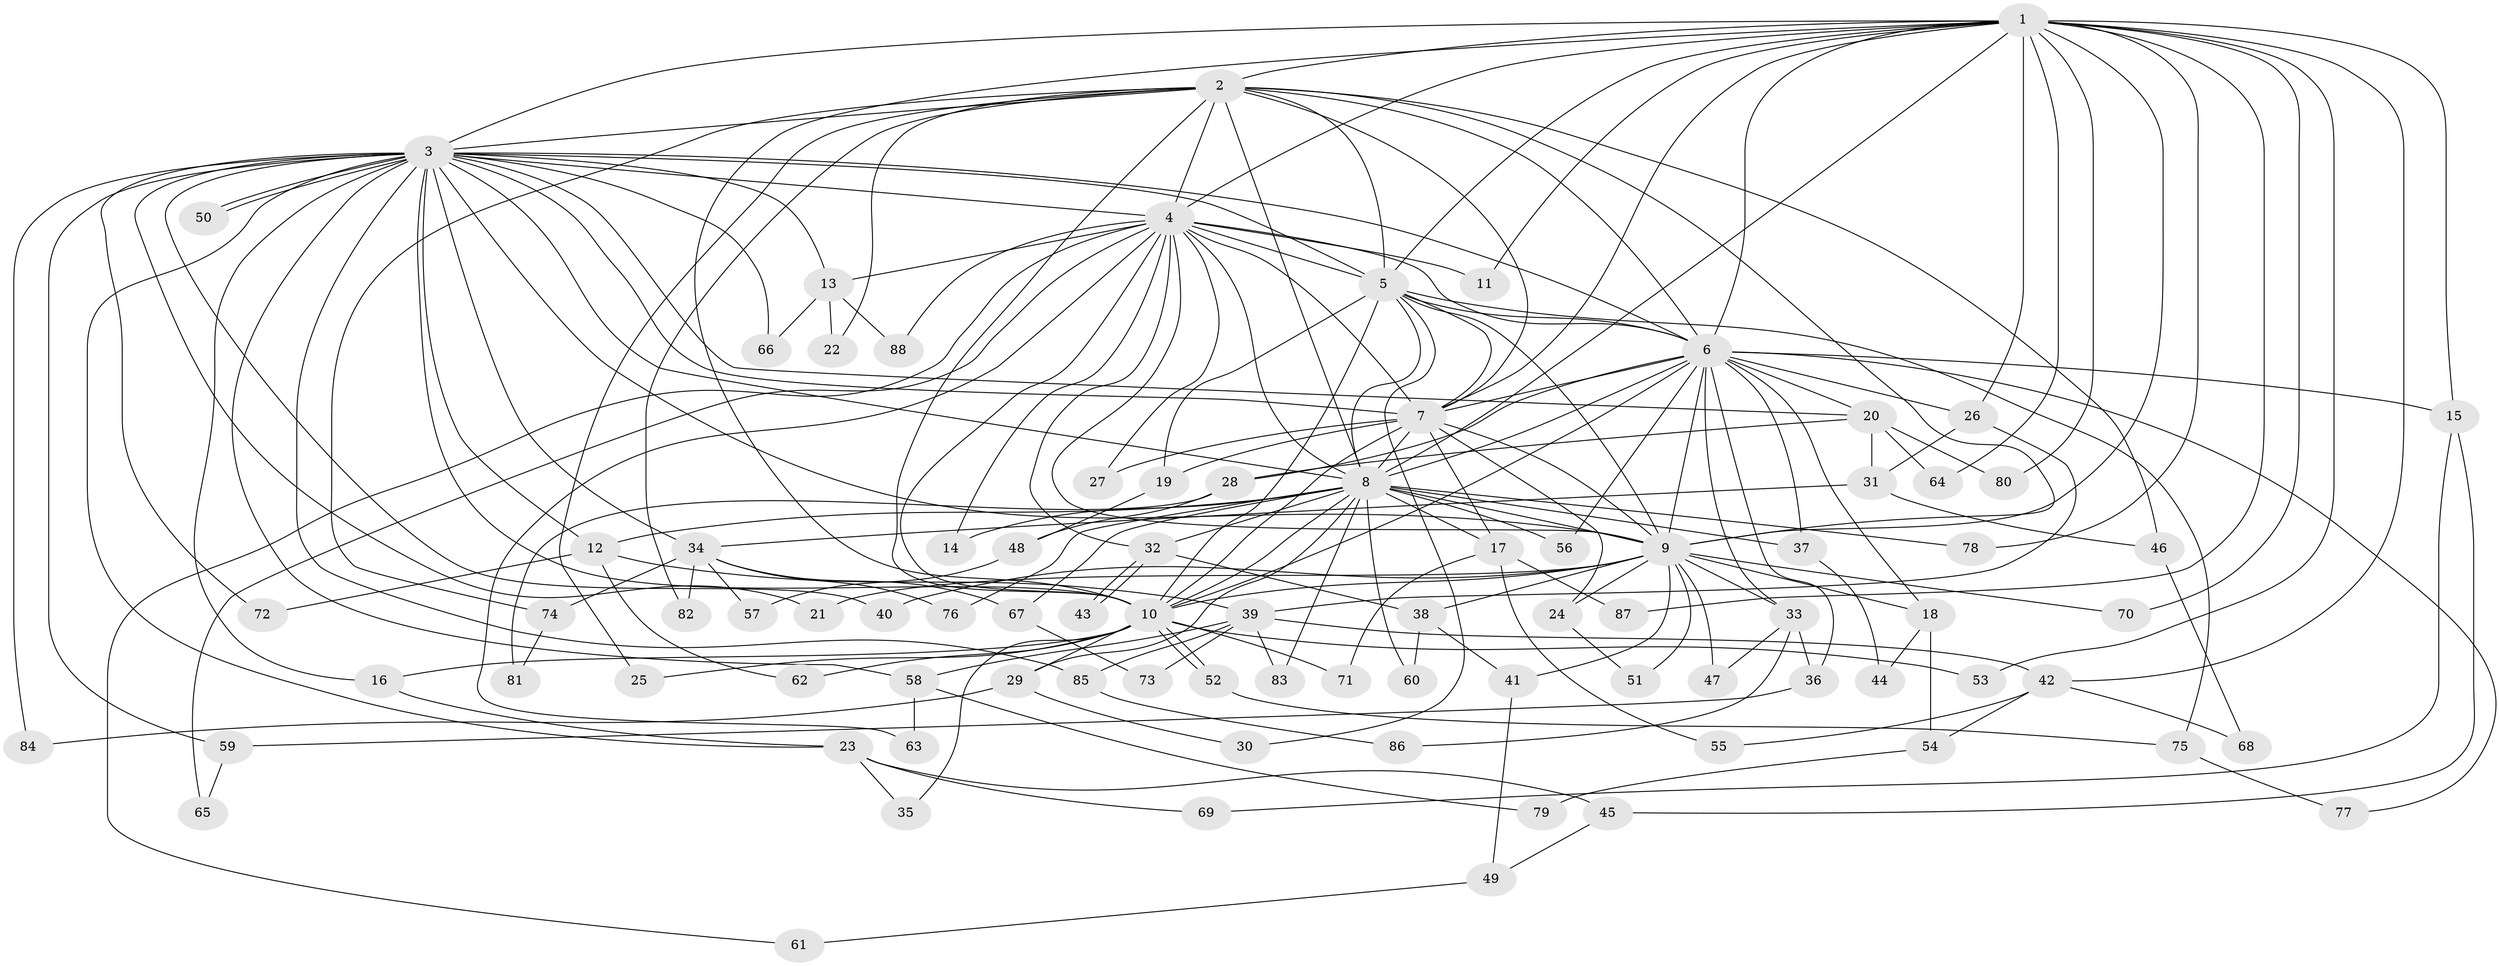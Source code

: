 // coarse degree distribution, {6: 0.08571428571428572, 17: 0.02857142857142857, 2: 0.5428571428571428, 1: 0.11428571428571428, 3: 0.08571428571428572, 4: 0.08571428571428572, 11: 0.02857142857142857, 21: 0.02857142857142857}
// Generated by graph-tools (version 1.1) at 2025/46/03/04/25 21:46:55]
// undirected, 88 vertices, 201 edges
graph export_dot {
graph [start="1"]
  node [color=gray90,style=filled];
  1;
  2;
  3;
  4;
  5;
  6;
  7;
  8;
  9;
  10;
  11;
  12;
  13;
  14;
  15;
  16;
  17;
  18;
  19;
  20;
  21;
  22;
  23;
  24;
  25;
  26;
  27;
  28;
  29;
  30;
  31;
  32;
  33;
  34;
  35;
  36;
  37;
  38;
  39;
  40;
  41;
  42;
  43;
  44;
  45;
  46;
  47;
  48;
  49;
  50;
  51;
  52;
  53;
  54;
  55;
  56;
  57;
  58;
  59;
  60;
  61;
  62;
  63;
  64;
  65;
  66;
  67;
  68;
  69;
  70;
  71;
  72;
  73;
  74;
  75;
  76;
  77;
  78;
  79;
  80;
  81;
  82;
  83;
  84;
  85;
  86;
  87;
  88;
  1 -- 2;
  1 -- 3;
  1 -- 4;
  1 -- 5;
  1 -- 6;
  1 -- 7;
  1 -- 8;
  1 -- 9;
  1 -- 10;
  1 -- 11;
  1 -- 15;
  1 -- 26;
  1 -- 42;
  1 -- 53;
  1 -- 64;
  1 -- 70;
  1 -- 78;
  1 -- 80;
  1 -- 87;
  2 -- 3;
  2 -- 4;
  2 -- 5;
  2 -- 6;
  2 -- 7;
  2 -- 8;
  2 -- 9;
  2 -- 10;
  2 -- 22;
  2 -- 25;
  2 -- 46;
  2 -- 74;
  2 -- 82;
  3 -- 4;
  3 -- 5;
  3 -- 6;
  3 -- 7;
  3 -- 8;
  3 -- 9;
  3 -- 10;
  3 -- 12;
  3 -- 13;
  3 -- 16;
  3 -- 20;
  3 -- 21;
  3 -- 23;
  3 -- 34;
  3 -- 40;
  3 -- 50;
  3 -- 50;
  3 -- 58;
  3 -- 59;
  3 -- 66;
  3 -- 72;
  3 -- 84;
  3 -- 85;
  4 -- 5;
  4 -- 6;
  4 -- 7;
  4 -- 8;
  4 -- 9;
  4 -- 10;
  4 -- 11;
  4 -- 13;
  4 -- 14;
  4 -- 27;
  4 -- 32;
  4 -- 61;
  4 -- 63;
  4 -- 65;
  4 -- 88;
  5 -- 6;
  5 -- 7;
  5 -- 8;
  5 -- 9;
  5 -- 10;
  5 -- 19;
  5 -- 30;
  5 -- 75;
  6 -- 7;
  6 -- 8;
  6 -- 9;
  6 -- 10;
  6 -- 15;
  6 -- 18;
  6 -- 20;
  6 -- 26;
  6 -- 28;
  6 -- 33;
  6 -- 36;
  6 -- 37;
  6 -- 56;
  6 -- 77;
  7 -- 8;
  7 -- 9;
  7 -- 10;
  7 -- 17;
  7 -- 19;
  7 -- 24;
  7 -- 27;
  8 -- 9;
  8 -- 10;
  8 -- 12;
  8 -- 14;
  8 -- 17;
  8 -- 29;
  8 -- 32;
  8 -- 37;
  8 -- 56;
  8 -- 60;
  8 -- 67;
  8 -- 76;
  8 -- 78;
  8 -- 83;
  9 -- 10;
  9 -- 18;
  9 -- 21;
  9 -- 24;
  9 -- 33;
  9 -- 38;
  9 -- 40;
  9 -- 41;
  9 -- 47;
  9 -- 51;
  9 -- 70;
  10 -- 16;
  10 -- 25;
  10 -- 29;
  10 -- 35;
  10 -- 52;
  10 -- 52;
  10 -- 53;
  10 -- 62;
  10 -- 71;
  12 -- 39;
  12 -- 62;
  12 -- 72;
  13 -- 22;
  13 -- 66;
  13 -- 88;
  15 -- 45;
  15 -- 69;
  16 -- 23;
  17 -- 55;
  17 -- 71;
  17 -- 87;
  18 -- 44;
  18 -- 54;
  19 -- 48;
  20 -- 28;
  20 -- 31;
  20 -- 64;
  20 -- 80;
  23 -- 35;
  23 -- 45;
  23 -- 69;
  24 -- 51;
  26 -- 31;
  26 -- 39;
  28 -- 48;
  28 -- 81;
  29 -- 30;
  29 -- 84;
  31 -- 34;
  31 -- 46;
  32 -- 38;
  32 -- 43;
  32 -- 43;
  33 -- 36;
  33 -- 47;
  33 -- 86;
  34 -- 57;
  34 -- 67;
  34 -- 74;
  34 -- 76;
  34 -- 82;
  36 -- 59;
  37 -- 44;
  38 -- 41;
  38 -- 60;
  39 -- 42;
  39 -- 58;
  39 -- 73;
  39 -- 83;
  39 -- 85;
  41 -- 49;
  42 -- 54;
  42 -- 55;
  42 -- 68;
  45 -- 49;
  46 -- 68;
  48 -- 57;
  49 -- 61;
  52 -- 75;
  54 -- 79;
  58 -- 63;
  58 -- 79;
  59 -- 65;
  67 -- 73;
  74 -- 81;
  75 -- 77;
  85 -- 86;
}
